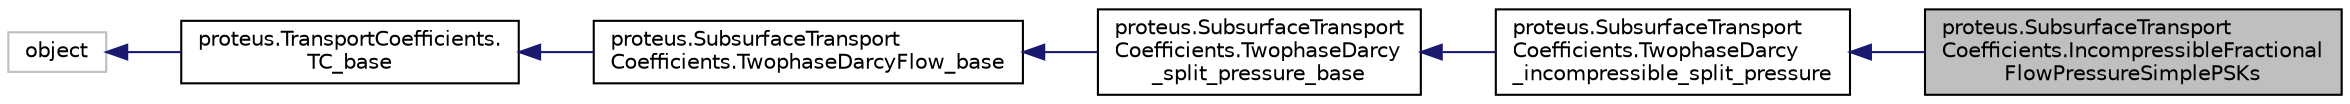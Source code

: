 digraph "proteus.SubsurfaceTransportCoefficients.IncompressibleFractionalFlowPressureSimplePSKs"
{
 // LATEX_PDF_SIZE
  edge [fontname="Helvetica",fontsize="10",labelfontname="Helvetica",labelfontsize="10"];
  node [fontname="Helvetica",fontsize="10",shape=record];
  rankdir="LR";
  Node1 [label="proteus.SubsurfaceTransport\lCoefficients.IncompressibleFractional\lFlowPressureSimplePSKs",height=0.2,width=0.4,color="black", fillcolor="grey75", style="filled", fontcolor="black",tooltip=" "];
  Node2 -> Node1 [dir="back",color="midnightblue",fontsize="10",style="solid",fontname="Helvetica"];
  Node2 [label="proteus.SubsurfaceTransport\lCoefficients.TwophaseDarcy\l_incompressible_split_pressure",height=0.2,width=0.4,color="black", fillcolor="white", style="filled",URL="$classproteus_1_1SubsurfaceTransportCoefficients_1_1TwophaseDarcy__incompressible__split__pressure.html",tooltip=" "];
  Node3 -> Node2 [dir="back",color="midnightblue",fontsize="10",style="solid",fontname="Helvetica"];
  Node3 [label="proteus.SubsurfaceTransport\lCoefficients.TwophaseDarcy\l_split_pressure_base",height=0.2,width=0.4,color="black", fillcolor="white", style="filled",URL="$classproteus_1_1SubsurfaceTransportCoefficients_1_1TwophaseDarcy__split__pressure__base.html",tooltip=" "];
  Node4 -> Node3 [dir="back",color="midnightblue",fontsize="10",style="solid",fontname="Helvetica"];
  Node4 [label="proteus.SubsurfaceTransport\lCoefficients.TwophaseDarcyFlow_base",height=0.2,width=0.4,color="black", fillcolor="white", style="filled",URL="$classproteus_1_1SubsurfaceTransportCoefficients_1_1TwophaseDarcyFlow__base.html",tooltip=" "];
  Node5 -> Node4 [dir="back",color="midnightblue",fontsize="10",style="solid",fontname="Helvetica"];
  Node5 [label="proteus.TransportCoefficients.\lTC_base",height=0.2,width=0.4,color="black", fillcolor="white", style="filled",URL="$classproteus_1_1TransportCoefficients_1_1TC__base.html",tooltip="Base class for transport coefficients classes."];
  Node6 -> Node5 [dir="back",color="midnightblue",fontsize="10",style="solid",fontname="Helvetica"];
  Node6 [label="object",height=0.2,width=0.4,color="grey75", fillcolor="white", style="filled",tooltip=" "];
}
